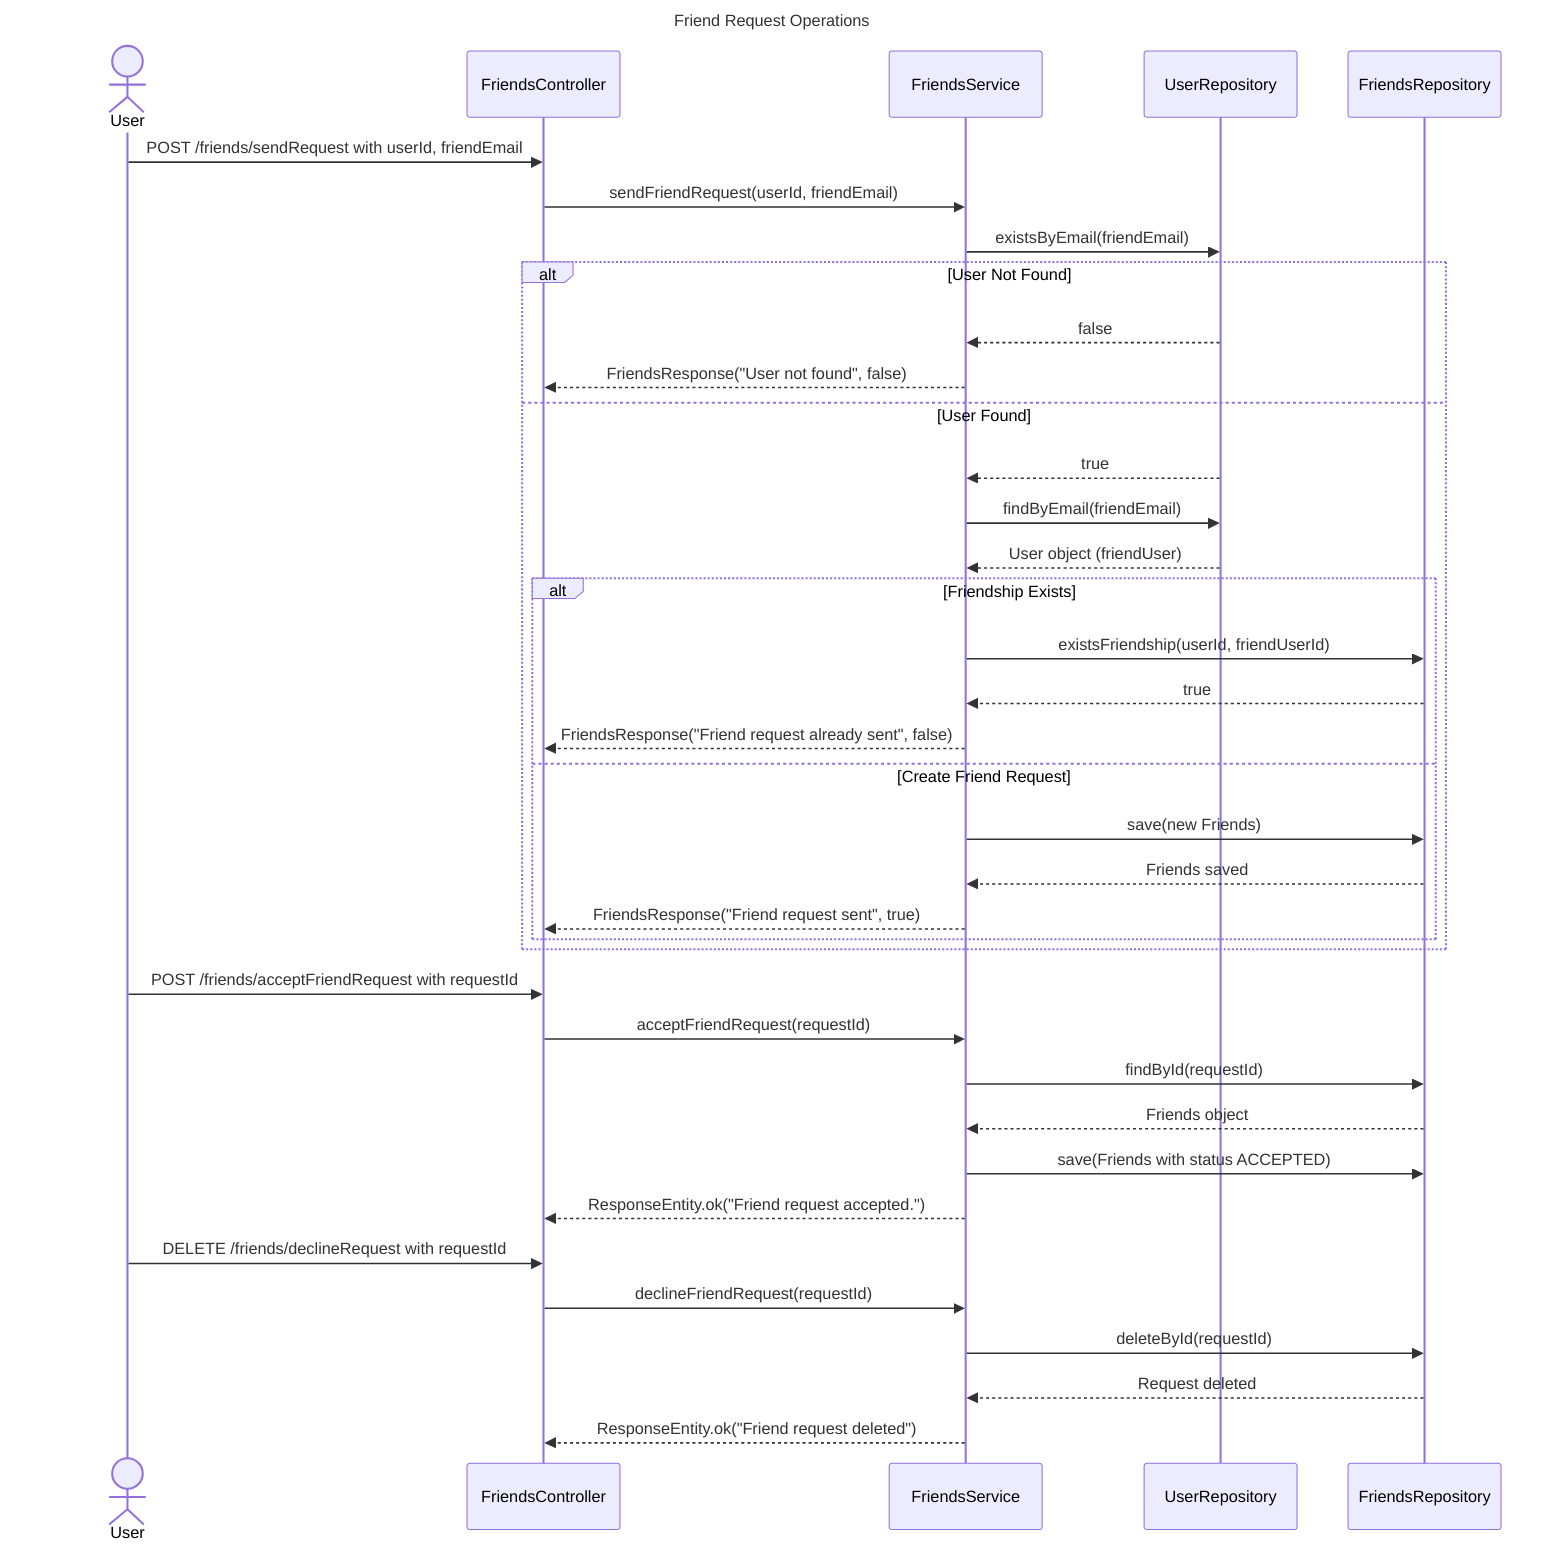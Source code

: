 sequenceDiagram
    title Friend Request Operations
    actor User
    participant FriendsController
    participant FriendsService
    participant UserRepository
    participant FriendsRepository

    User->>FriendsController: POST /friends/sendRequest with userId, friendEmail
    FriendsController->>FriendsService: sendFriendRequest(userId, friendEmail)
    FriendsService->>UserRepository: existsByEmail(friendEmail)
    alt User Not Found
        UserRepository-->>FriendsService: false
        FriendsService-->>FriendsController: FriendsResponse("User not found", false)
    else User Found
        UserRepository-->>FriendsService: true
        FriendsService->>UserRepository: findByEmail(friendEmail)
        UserRepository-->>FriendsService: User object (friendUser)
        alt Friendship Exists
            FriendsService->>FriendsRepository: existsFriendship(userId, friendUserId)
            FriendsRepository-->>FriendsService: true
            FriendsService-->>FriendsController: FriendsResponse("Friend request already sent", false)
        else Create Friend Request
            FriendsService->>FriendsRepository: save(new Friends)
            FriendsRepository-->>FriendsService: Friends saved
            FriendsService-->>FriendsController: FriendsResponse("Friend request sent", true)
        end
    end

    User->>FriendsController: POST /friends/acceptFriendRequest with requestId
    FriendsController->>FriendsService: acceptFriendRequest(requestId)
    FriendsService->>FriendsRepository: findById(requestId)
    FriendsRepository-->>FriendsService: Friends object
    FriendsService->>FriendsRepository: save(Friends with status ACCEPTED)
    FriendsService-->>FriendsController: ResponseEntity.ok("Friend request accepted.")

    User->>FriendsController: DELETE /friends/declineRequest with requestId
    FriendsController->>FriendsService: declineFriendRequest(requestId)
    FriendsService->>FriendsRepository: deleteById(requestId)
    FriendsRepository-->>FriendsService: Request deleted
    FriendsService-->>FriendsController: ResponseEntity.ok("Friend request deleted")